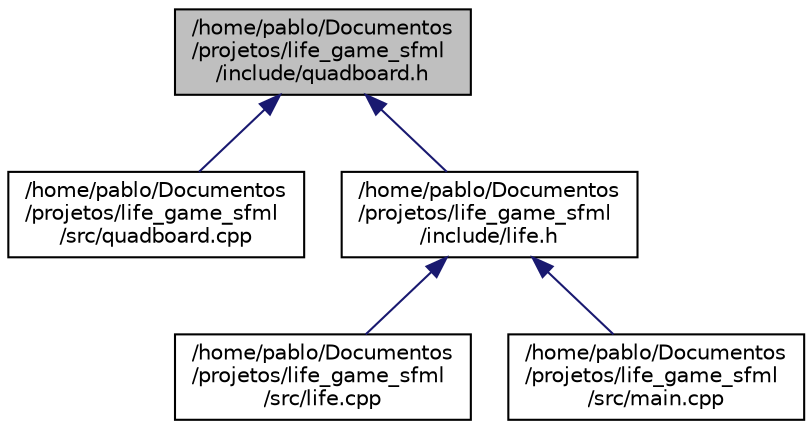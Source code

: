 digraph "/home/pablo/Documentos/projetos/life_game_sfml/include/quadboard.h"
{
  edge [fontname="Helvetica",fontsize="10",labelfontname="Helvetica",labelfontsize="10"];
  node [fontname="Helvetica",fontsize="10",shape=record];
  Node2 [label="/home/pablo/Documentos\l/projetos/life_game_sfml\l/include/quadboard.h",height=0.2,width=0.4,color="black", fillcolor="grey75", style="filled", fontcolor="black"];
  Node2 -> Node3 [dir="back",color="midnightblue",fontsize="10",style="solid"];
  Node3 [label="/home/pablo/Documentos\l/projetos/life_game_sfml\l/src/quadboard.cpp",height=0.2,width=0.4,color="black", fillcolor="white", style="filled",URL="$dc/d1b/quadboard_8cpp.html"];
  Node2 -> Node4 [dir="back",color="midnightblue",fontsize="10",style="solid"];
  Node4 [label="/home/pablo/Documentos\l/projetos/life_game_sfml\l/include/life.h",height=0.2,width=0.4,color="black", fillcolor="white", style="filled",URL="$d7/d44/life_8h.html"];
  Node4 -> Node5 [dir="back",color="midnightblue",fontsize="10",style="solid"];
  Node5 [label="/home/pablo/Documentos\l/projetos/life_game_sfml\l/src/life.cpp",height=0.2,width=0.4,color="black", fillcolor="white", style="filled",URL="$d2/d5b/life_8cpp.html"];
  Node4 -> Node6 [dir="back",color="midnightblue",fontsize="10",style="solid"];
  Node6 [label="/home/pablo/Documentos\l/projetos/life_game_sfml\l/src/main.cpp",height=0.2,width=0.4,color="black", fillcolor="white", style="filled",URL="$df/d0a/main_8cpp.html"];
}
